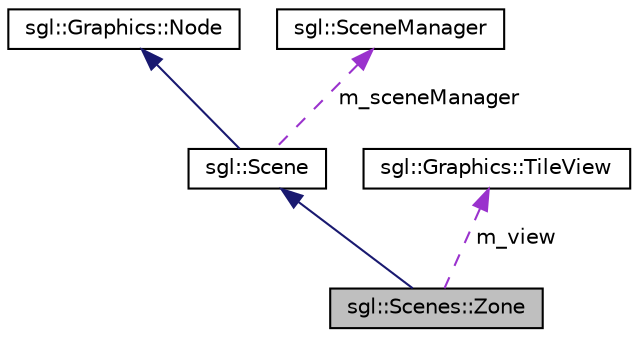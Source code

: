 digraph "sgl::Scenes::Zone"
{
 // INTERACTIVE_SVG=YES
 // LATEX_PDF_SIZE
  edge [fontname="Helvetica",fontsize="10",labelfontname="Helvetica",labelfontsize="10"];
  node [fontname="Helvetica",fontsize="10",shape=record];
  Node1 [label="sgl::Scenes::Zone",height=0.2,width=0.4,color="black", fillcolor="grey75", style="filled", fontcolor="black",tooltip="A scene handling zones and transitions on a tilemap."];
  Node2 -> Node1 [dir="back",color="midnightblue",fontsize="10",style="solid",fontname="Helvetica"];
  Node2 [label="sgl::Scene",height=0.2,width=0.4,color="black", fillcolor="white", style="filled",URL="$d8/dcf/classsgl_1_1Scene.html",tooltip="Base class which every user scene must derive from."];
  Node3 -> Node2 [dir="back",color="midnightblue",fontsize="10",style="solid",fontname="Helvetica"];
  Node3 [label="sgl::Graphics::Node",height=0.2,width=0.4,color="black", fillcolor="white", style="filled",URL="$dc/dee/classsgl_1_1Graphics_1_1Node.html",tooltip="Abstract base class for a scene graph node."];
  Node4 -> Node2 [dir="back",color="darkorchid3",fontsize="10",style="dashed",label=" m_sceneManager" ,fontname="Helvetica"];
  Node4 [label="sgl::SceneManager",height=0.2,width=0.4,color="black", fillcolor="white", style="filled",URL="$de/dd2/classsgl_1_1SceneManager.html",tooltip="Scene manager, in charge of creating, handling and destroying scenes."];
  Node5 -> Node1 [dir="back",color="darkorchid3",fontsize="10",style="dashed",label=" m_view" ,fontname="Helvetica"];
  Node5 [label="sgl::Graphics::TileView",height=0.2,width=0.4,color="black", fillcolor="white", style="filled",URL="$d2/d2a/classsgl_1_1Graphics_1_1TileView.html",tooltip="Wrapper around sf::View to manipule views using tiles coordinates."];
}
